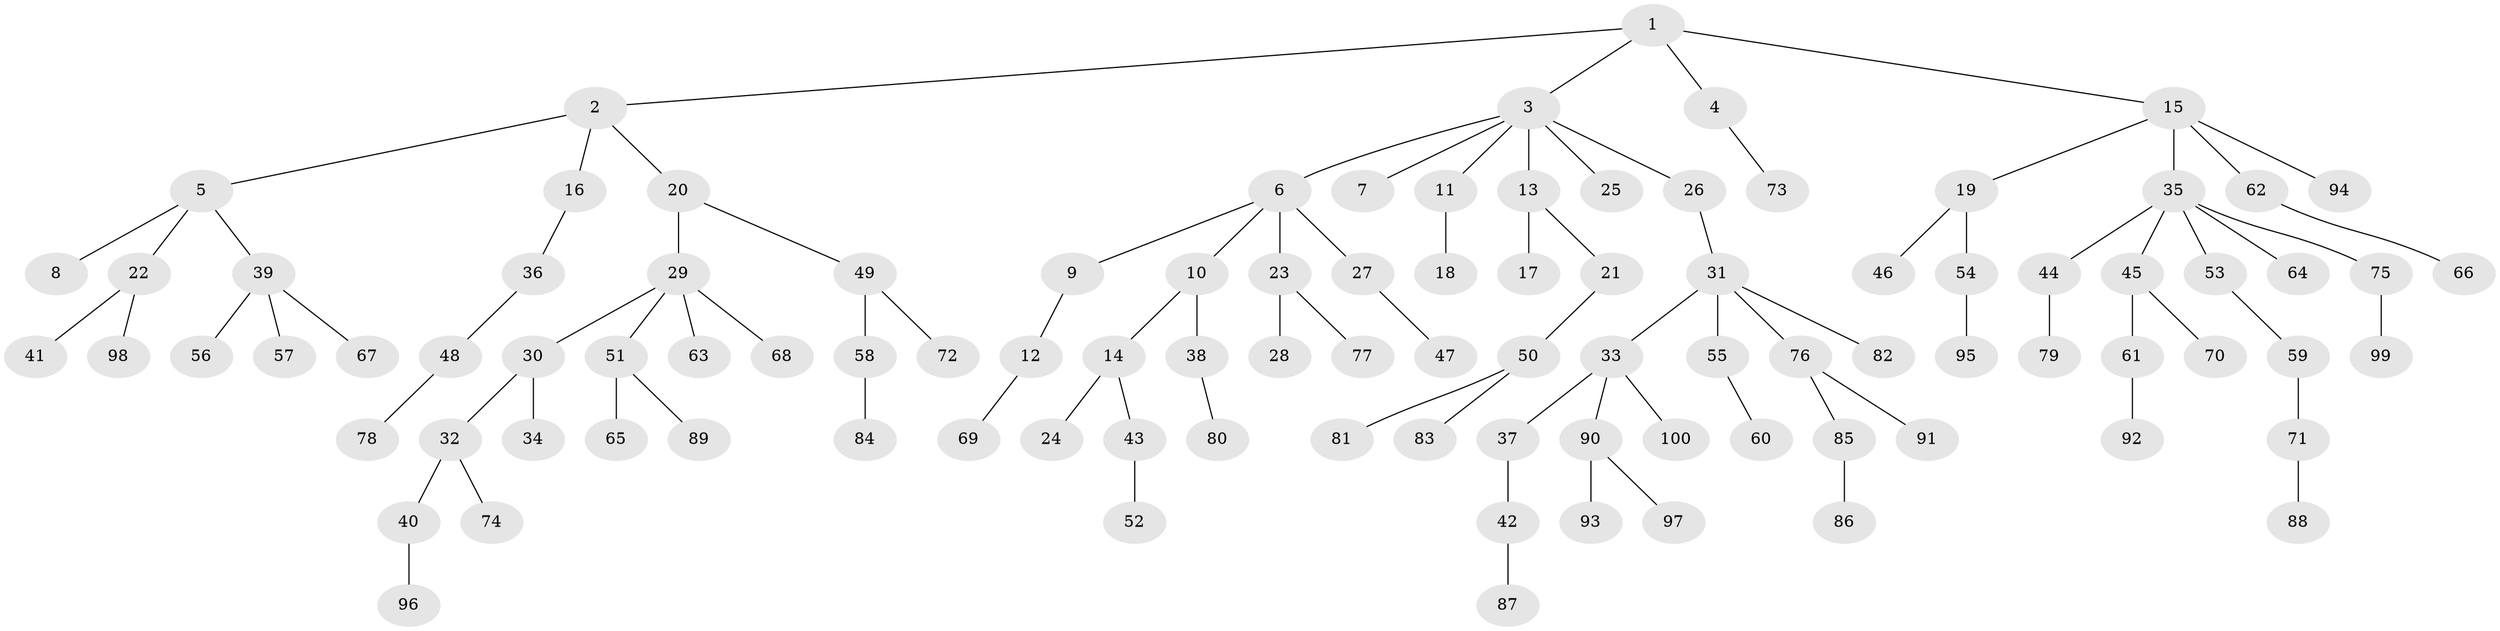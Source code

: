 // Generated by graph-tools (version 1.1) at 2025/11/02/21/25 10:11:10]
// undirected, 100 vertices, 99 edges
graph export_dot {
graph [start="1"]
  node [color=gray90,style=filled];
  1;
  2;
  3;
  4;
  5;
  6;
  7;
  8;
  9;
  10;
  11;
  12;
  13;
  14;
  15;
  16;
  17;
  18;
  19;
  20;
  21;
  22;
  23;
  24;
  25;
  26;
  27;
  28;
  29;
  30;
  31;
  32;
  33;
  34;
  35;
  36;
  37;
  38;
  39;
  40;
  41;
  42;
  43;
  44;
  45;
  46;
  47;
  48;
  49;
  50;
  51;
  52;
  53;
  54;
  55;
  56;
  57;
  58;
  59;
  60;
  61;
  62;
  63;
  64;
  65;
  66;
  67;
  68;
  69;
  70;
  71;
  72;
  73;
  74;
  75;
  76;
  77;
  78;
  79;
  80;
  81;
  82;
  83;
  84;
  85;
  86;
  87;
  88;
  89;
  90;
  91;
  92;
  93;
  94;
  95;
  96;
  97;
  98;
  99;
  100;
  1 -- 2;
  1 -- 3;
  1 -- 4;
  1 -- 15;
  2 -- 5;
  2 -- 16;
  2 -- 20;
  3 -- 6;
  3 -- 7;
  3 -- 11;
  3 -- 13;
  3 -- 25;
  3 -- 26;
  4 -- 73;
  5 -- 8;
  5 -- 22;
  5 -- 39;
  6 -- 9;
  6 -- 10;
  6 -- 23;
  6 -- 27;
  9 -- 12;
  10 -- 14;
  10 -- 38;
  11 -- 18;
  12 -- 69;
  13 -- 17;
  13 -- 21;
  14 -- 24;
  14 -- 43;
  15 -- 19;
  15 -- 35;
  15 -- 62;
  15 -- 94;
  16 -- 36;
  19 -- 46;
  19 -- 54;
  20 -- 29;
  20 -- 49;
  21 -- 50;
  22 -- 41;
  22 -- 98;
  23 -- 28;
  23 -- 77;
  26 -- 31;
  27 -- 47;
  29 -- 30;
  29 -- 51;
  29 -- 63;
  29 -- 68;
  30 -- 32;
  30 -- 34;
  31 -- 33;
  31 -- 55;
  31 -- 76;
  31 -- 82;
  32 -- 40;
  32 -- 74;
  33 -- 37;
  33 -- 90;
  33 -- 100;
  35 -- 44;
  35 -- 45;
  35 -- 53;
  35 -- 64;
  35 -- 75;
  36 -- 48;
  37 -- 42;
  38 -- 80;
  39 -- 56;
  39 -- 57;
  39 -- 67;
  40 -- 96;
  42 -- 87;
  43 -- 52;
  44 -- 79;
  45 -- 61;
  45 -- 70;
  48 -- 78;
  49 -- 58;
  49 -- 72;
  50 -- 81;
  50 -- 83;
  51 -- 65;
  51 -- 89;
  53 -- 59;
  54 -- 95;
  55 -- 60;
  58 -- 84;
  59 -- 71;
  61 -- 92;
  62 -- 66;
  71 -- 88;
  75 -- 99;
  76 -- 85;
  76 -- 91;
  85 -- 86;
  90 -- 93;
  90 -- 97;
}
